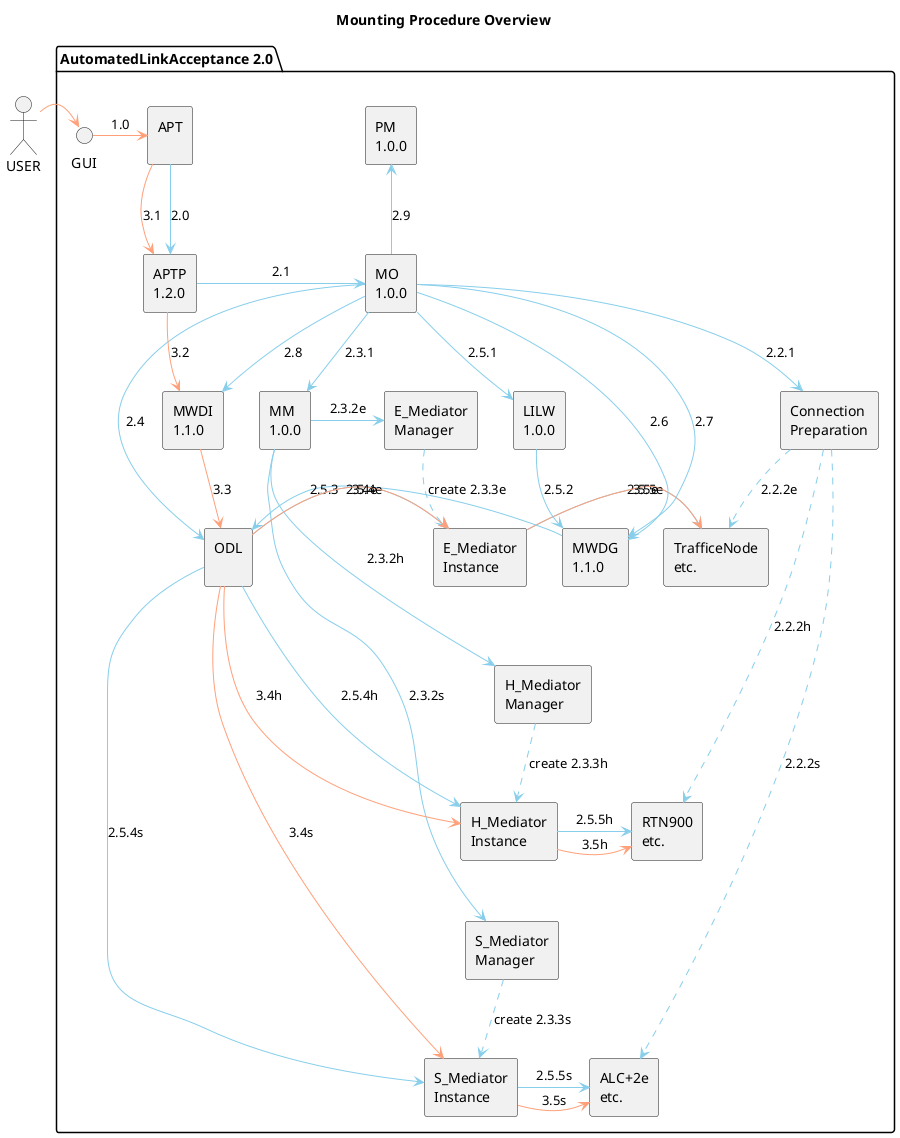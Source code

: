 @startuml AutomatedLinkAcceptanceFlow
skinparam componentStyle rectangle

title
Mounting Procedure Overview
end title

actor USER as USER



  
  package "AutomatedLinkAcceptance 2.0" {

  interface GUI as GUI
  USER -[hidden] GUI
  component [APT\n] as APT
  GUI -[hidden] APT
  component [APTP\n1.2.0] as APTP

  USER -> GUI #LightSalmon
  GUI -> APT #LightSalmon : 1.0
 component [MO\n1.0.0] as MO
  APT -[hidden] MO
 
  component [ODL\n] as ODL
  component [Connection\nPreparation] as ConnectionPreparation
  MO -[hidden] ConnectionPreparation
  component [MM\n1.0.0] as MM
  MO -[hidden]- MM
  component [E_Mediator\nManager] as E_MediatorManager
  MO -[hidden] E_MediatorManager
  component [E_Mediator\nInstance] as E_MediatorInstance
  E_MediatorManager -[hidden]- E_MediatorInstance
  component [TrafficeNode\netc.] as E_Device
  E_MediatorInstance -[hidden] E_Device
  component [H_Mediator\nManager] as H_MediatorManager
  E_MediatorInstance -[hidden]- H_MediatorManager
  component [H_Mediator\nInstance] as H_MediatorInstance
  E_MediatorInstance -[hidden]- H_MediatorInstance
  H_MediatorManager -[hidden]- H_MediatorInstance
  component [RTN900\netc.] as H_Device
  H_MediatorInstance -[hidden] H_Device
  E_Device -[hidden]- H_Device
  component [S_Mediator\nManager] as S_MediatorManager
  H_MediatorInstance -[hidden]- S_MediatorManager
  component [S_Mediator\nInstance] as S_MediatorInstance
  H_MediatorInstance -[hidden]- S_MediatorInstance
  S_MediatorManager -[hidden]- S_MediatorInstance
  component [ALC+2e\netc.] as S_Device 
  S_MediatorInstance -[hidden] S_Device
  H_Device -[hidden]- S_Device
  component [PM\n1.0.0] as PM
  component [LILW\n1.0.0] as LILW
   MO -[hidden] LILW
  component [MWDG\n1.1.0] as MWDG
   LILW -[hidden] MWDG
  component [MWDI\n1.1.0] as MWDI
   MO -[hidden] MWDI

  APT -> APTP #SkyBlue : 2.0
  APTP -> MO #SkyBlue : 2.1

  MO -> ConnectionPreparation #SkyBlue : 2.2.1
  ConnectionPreparation ..> E_Device #SkyBlue : 2.2.2e
  ConnectionPreparation ..> H_Device #SkyBlue : 2.2.2h
  ConnectionPreparation ..> S_Device #SkyBlue : 2.2.2s

  MO -> MM #SkyBlue : 2.3.1
  MM -> E_MediatorManager #SkyBlue : 2.3.2e
  E_MediatorManager ..> E_MediatorInstance #SkyBlue : create 2.3.3e
  MM -> H_MediatorManager #SkyBlue : 2.3.2h
  H_MediatorManager ..> H_MediatorInstance #SkyBlue : create 2.3.3h
  MM -> S_MediatorManager #SkyBlue : 2.3.2s
  S_MediatorManager ..> S_MediatorInstance #SkyBlue : create 2.3.3s

  MO -> ODL #SkyBlue : 2.4

  MO --> LILW #SkyBlue : 2.5.1
  LILW -down-> MWDG #SkyBlue : 2.5.2
  MWDG -> ODL #SkyBlue : 2.5.3


  ODL -> E_MediatorInstance #SkyBlue : 2.5.4e
  ODL -> H_MediatorInstance #SkyBlue: 2.5.4h
  ODL -> S_MediatorInstance #SkyBlue : 2.5.4s
  E_MediatorInstance -> E_Device #SkyBlue : 2.5.5e
  H_MediatorInstance -> H_Device #SkyBlue : 2.5.5h
  S_MediatorInstance -> S_Device #SkyBlue : 2.5.5s

  MO -up-> MWDG #SkyBlue : 2.6
  MO -up-> MWDG #SkyBlue : 2.7
  MO -up-> MWDI #SkyBlue : 2.8
  MO -up-> PM #SkyBlue : 2.9

  APT --> APTP #LightSalmon : 3.1
  APTP -> MWDI #LightSalmon : 3.2
  MWDI -> ODL #LightSalmon : 3.3
  ODL -> E_MediatorInstance #LightSalmon : 3.4e
  ODL -> H_MediatorInstance #LightSalmon : 3.4h
  ODL -> S_MediatorInstance #LightSalmon : 3.4s
  E_MediatorInstance -> E_Device #LightSalmon : 3.5e
  H_MediatorInstance -> H_Device #LightSalmon : 3.5h
  S_MediatorInstance -> S_Device #LightSalmon : 3.5s


  }

@enduml
